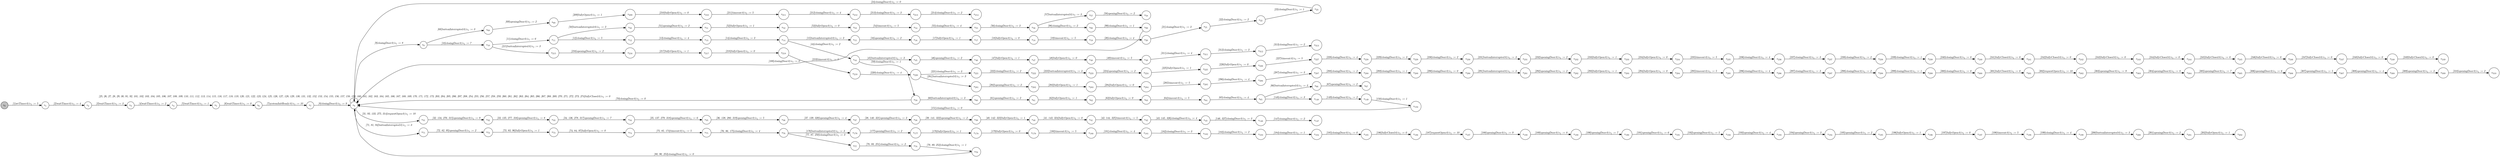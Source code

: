 digraph EFSM{
  graph [rankdir="LR", fontname="Latin Modern Math"];
  node [color="black", fillcolor="white", shape="circle", style="filled", fontname="Latin Modern Math"];
  edge [fontname="Latin Modern Math"];

  s0[fillcolor="gray", label=<s<sub>0</sub>>];
  s1[label=<s<sub>1</sub>>];
  s2[label=<s<sub>2</sub>>];
  s3[label=<s<sub>3</sub>>];
  s4[label=<s<sub>4</sub>>];
  s5[label=<s<sub>5</sub>>];
  s6[label=<s<sub>6</sub>>];
  s7[label=<s<sub>7</sub>>];
  s8[label=<s<sub>8</sub>>];
  s9[label=<s<sub>9</sub>>];
  s10[label=<s<sub>10</sub>>];
  s11[label=<s<sub>11</sub>>];
  s12[label=<s<sub>12</sub>>];
  s13[label=<s<sub>13</sub>>];
  s14[label=<s<sub>14</sub>>];
  s15[label=<s<sub>15</sub>>];
  s16[label=<s<sub>16</sub>>];
  s17[label=<s<sub>17</sub>>];
  s18[label=<s<sub>18</sub>>];
  s19[label=<s<sub>19</sub>>];
  s20[label=<s<sub>20</sub>>];
  s21[label=<s<sub>21</sub>>];
  s22[label=<s<sub>22</sub>>];
  s23[label=<s<sub>23</sub>>];
  s31[label=<s<sub>31</sub>>];
  s32[label=<s<sub>32</sub>>];
  s33[label=<s<sub>33</sub>>];
  s34[label=<s<sub>34</sub>>];
  s35[label=<s<sub>35</sub>>];
  s36[label=<s<sub>36</sub>>];
  s37[label=<s<sub>37</sub>>];
  s38[label=<s<sub>38</sub>>];
  s39[label=<s<sub>39</sub>>];
  s40[label=<s<sub>40</sub>>];
  s41[label=<s<sub>41</sub>>];
  s42[label=<s<sub>42</sub>>];
  s43[label=<s<sub>43</sub>>];
  s44[label=<s<sub>44</sub>>];
  s45[label=<s<sub>45</sub>>];
  s46[label=<s<sub>46</sub>>];
  s47[label=<s<sub>47</sub>>];
  s48[label=<s<sub>48</sub>>];
  s49[label=<s<sub>49</sub>>];
  s50[label=<s<sub>50</sub>>];
  s51[label=<s<sub>51</sub>>];
  s52[label=<s<sub>52</sub>>];
  s53[label=<s<sub>53</sub>>];
  s54[label=<s<sub>54</sub>>];
  s55[label=<s<sub>55</sub>>];
  s56[label=<s<sub>56</sub>>];
  s57[label=<s<sub>57</sub>>];
  s58[label=<s<sub>58</sub>>];
  s59[label=<s<sub>59</sub>>];
  s60[label=<s<sub>60</sub>>];
  s61[label=<s<sub>61</sub>>];
  s62[label=<s<sub>62</sub>>];
  s63[label=<s<sub>63</sub>>];
  s64[label=<s<sub>64</sub>>];
  s65[label=<s<sub>65</sub>>];
  s66[label=<s<sub>66</sub>>];
  s67[label=<s<sub>67</sub>>];
  s68[label=<s<sub>68</sub>>];
  s69[label=<s<sub>69</sub>>];
  s71[label=<s<sub>71</sub>>];
  s72[label=<s<sub>72</sub>>];
  s73[label=<s<sub>73</sub>>];
  s74[label=<s<sub>74</sub>>];
  s75[label=<s<sub>75</sub>>];
  s76[label=<s<sub>76</sub>>];
  s77[label=<s<sub>77</sub>>];
  s78[label=<s<sub>78</sub>>];
  s79[label=<s<sub>79</sub>>];
  s98[label=<s<sub>98</sub>>];
  s99[label=<s<sub>99</sub>>];
  s146[label=<s<sub>146</sub>>];
  s147[label=<s<sub>147</sub>>];
  s148[label=<s<sub>148</sub>>];
  s149[label=<s<sub>149</sub>>];
  s150[label=<s<sub>150</sub>>];
  s176[label=<s<sub>176</sub>>];
  s177[label=<s<sub>177</sub>>];
  s178[label=<s<sub>178</sub>>];
  s179[label=<s<sub>179</sub>>];
  s180[label=<s<sub>180</sub>>];
  s181[label=<s<sub>181</sub>>];
  s182[label=<s<sub>182</sub>>];
  s183[label=<s<sub>183</sub>>];
  s184[label=<s<sub>184</sub>>];
  s185[label=<s<sub>185</sub>>];
  s186[label=<s<sub>186</sub>>];
  s187[label=<s<sub>187</sub>>];
  s188[label=<s<sub>188</sub>>];
  s189[label=<s<sub>189</sub>>];
  s190[label=<s<sub>190</sub>>];
  s191[label=<s<sub>191</sub>>];
  s192[label=<s<sub>192</sub>>];
  s193[label=<s<sub>193</sub>>];
  s194[label=<s<sub>194</sub>>];
  s195[label=<s<sub>195</sub>>];
  s196[label=<s<sub>196</sub>>];
  s197[label=<s<sub>197</sub>>];
  s198[label=<s<sub>198</sub>>];
  s199[label=<s<sub>199</sub>>];
  s200[label=<s<sub>200</sub>>];
  s201[label=<s<sub>201</sub>>];
  s202[label=<s<sub>202</sub>>];
  s209[label=<s<sub>209</sub>>];
  s210[label=<s<sub>210</sub>>];
  s211[label=<s<sub>211</sub>>];
  s212[label=<s<sub>212</sub>>];
  s213[label=<s<sub>213</sub>>];
  s214[label=<s<sub>214</sub>>];
  s215[label=<s<sub>215</sub>>];
  s216[label=<s<sub>216</sub>>];
  s217[label=<s<sub>217</sub>>];
  s218[label=<s<sub>218</sub>>];
  s219[label=<s<sub>219</sub>>];
  s220[label=<s<sub>220</sub>>];
  s221[label=<s<sub>221</sub>>];
  s222[label=<s<sub>222</sub>>];
  s223[label=<s<sub>223</sub>>];
  s224[label=<s<sub>224</sub>>];
  s225[label=<s<sub>225</sub>>];
  s226[label=<s<sub>226</sub>>];
  s227[label=<s<sub>227</sub>>];
  s228[label=<s<sub>228</sub>>];
  s229[label=<s<sub>229</sub>>];
  s230[label=<s<sub>230</sub>>];
  s231[label=<s<sub>231</sub>>];
  s232[label=<s<sub>232</sub>>];
  s233[label=<s<sub>233</sub>>];
  s234[label=<s<sub>234</sub>>];
  s235[label=<s<sub>235</sub>>];
  s236[label=<s<sub>236</sub>>];
  s237[label=<s<sub>237</sub>>];
  s238[label=<s<sub>238</sub>>];
  s239[label=<s<sub>239</sub>>];
  s240[label=<s<sub>240</sub>>];
  s241[label=<s<sub>241</sub>>];
  s242[label=<s<sub>242</sub>>];
  s243[label=<s<sub>243</sub>>];
  s244[label=<s<sub>244</sub>>];
  s245[label=<s<sub>245</sub>>];
  s246[label=<s<sub>246</sub>>];
  s247[label=<s<sub>247</sub>>];
  s248[label=<s<sub>248</sub>>];
  s249[label=<s<sub>249</sub>>];
  s281[label=<s<sub>281</sub>>];
  s282[label=<s<sub>282</sub>>];
  s283[label=<s<sub>283</sub>>];
  s284[label=<s<sub>284</sub>>];
  s285[label=<s<sub>285</sub>>];
  s286[label=<s<sub>286</sub>>];
  s287[label=<s<sub>287</sub>>];
  s288[label=<s<sub>288</sub>>];
  s289[label=<s<sub>289</sub>>];
  s290[label=<s<sub>290</sub>>];
  s291[label=<s<sub>291</sub>>];
  s292[label=<s<sub>292</sub>>];
  s293[label=<s<sub>293</sub>>];
  s294[label=<s<sub>294</sub>>];
  s295[label=<s<sub>295</sub>>];
  s296[label=<s<sub>296</sub>>];
  s297[label=<s<sub>297</sub>>];
  s298[label=<s<sub>298</sub>>];
  s299[label=<s<sub>299</sub>>];
  s300[label=<s<sub>300</sub>>];
  s301[label=<s<sub>301</sub>>];
  s302[label=<s<sub>302</sub>>];
  s303[label=<s<sub>303</sub>>];
  s304[label=<s<sub>304</sub>>];
  s305[label=<s<sub>305</sub>>];
  s306[label=<s<sub>306</sub>>];
  s307[label=<s<sub>307</sub>>];
  s308[label=<s<sub>308</sub>>];
  s309[label=<s<sub>309</sub>>];
  s310[label=<s<sub>310</sub>>];
  s311[label=<s<sub>311</sub>>];
  s312[label=<s<sub>312</sub>>];
  s313[label=<s<sub>313</sub>>];

  s0->s1[label=<<i> [1]setTimer:0/o<sub>1</sub> := 5</i>>];
  s1->s2[label=<<i> [2]waitTimer:0/o<sub>1</sub> := 4</i>>];
  s2->s3[label=<<i> [3]waitTimer:0/o<sub>1</sub> := 3</i>>];
  s3->s4[label=<<i> [4]waitTimer:0/o<sub>1</sub> := 2</i>>];
  s4->s5[label=<<i> [5]waitTimer:0/o<sub>1</sub> := 1</i>>];
  s5->s6[label=<<i> [6]waitTimer:0/o<sub>1</sub> := 0</i>>];
  s6->s7[label=<<i> [7]systemInitReady:0/o<sub>1</sub> := 10</i>>];
  s7->s8[label=<<i> [8]closingDoor:0/o<sub>1</sub> := 9</i>>];
  s8->s9[label=<<i> [9]closingDoor:0/o<sub>1</sub> := 8</i>>];
  s9->s10[label=<<i> [10]closingDoor:0/o<sub>1</sub> := 7</i>>];
  s10->s11[label=<<i> [11]closingDoor:0/o<sub>1</sub> := 6</i>>];
  s11->s12[label=<<i> [12]closingDoor:0/o<sub>1</sub> := 5</i>>];
  s12->s13[label=<<i> [13]closingDoor:0/o<sub>1</sub> := 4</i>>];
  s13->s14[label=<<i> [14]closingDoor:0/o<sub>1</sub> := 3</i>>];
  s14->s15[label=<<i> [15]buttonInterrupted:0/o<sub>1</sub> := 3</i>>];
  s15->s16[label=<<i> [16]openingDoor:0/o<sub>1</sub> := 2</i>>];
  s16->s17[label=<<i> [17]fullyOpen:0/o<sub>1</sub> := 1</i>>];
  s17->s18[label=<<i> [18]fullyOpen:0/o<sub>1</sub> := 0</i>>];
  s18->s19[label=<<i> [19]timeout:0/o<sub>1</sub> := 5</i>>];
  s19->s20[label=<<i> [20]closingDoor:0/o<sub>1</sub> := 4</i>>];
  s20->s21[label=<<i> [21]closingDoor:0/o<sub>1</sub> := 3</i>>];
  s21->s22[label=<<i> [22]closingDoor:0/o<sub>1</sub> := 2</i>>];
  s22->s23[label=<<i> [23]closingDoor:0/o<sub>1</sub> := 1</i>>];
  s23->s8[label=<<i> [24]closingDoor:0/o<sub>1</sub> := 0</i>>];
  s14->s44[label=<<i> [44]closingDoor:0/o<sub>1</sub> := 2</i>>];
  s44->s45[label=<<i> [45]buttonInterrupted:0/o<sub>1</sub> := 3</i>>];
  s45->s46[label=<<i> [46]openingDoor:0/o<sub>1</sub> := 2</i>>];
  s46->s47[label=<<i> [47]fullyOpen:0/o<sub>1</sub> := 1</i>>];
  s47->s48[label=<<i> [48]fullyOpen:0/o<sub>1</sub> := 0</i>>];
  s48->s49[label=<<i> [49]timeout:0/o<sub>1</sub> := 5</i>>];
  s11->s50[label=<<i> [50]buttonInterrupted:0/o<sub>1</sub> := 3</i>>];
  s50->s51[label=<<i> [51]openingDoor:0/o<sub>1</sub> := 2</i>>];
  s51->s52[label=<<i> [52]fullyOpen:0/o<sub>1</sub> := 1</i>>];
  s52->s53[label=<<i> [53]fullyOpen:0/o<sub>1</sub> := 0</i>>];
  s53->s54[label=<<i> [54]timeout:0/o<sub>1</sub> := 5</i>>];
  s54->s55[label=<<i> [55]closingDoor:0/o<sub>1</sub> := 4</i>>];
  s55->s56[label=<<i> [56]closingDoor:0/o<sub>1</sub> := 3</i>>];
  s56->s57[label=<<i> [57]buttonInterrupted:0/o<sub>1</sub> := 3</i>>];
  s57->s58[label=<<i> [58]openingDoor:0/o<sub>1</sub> := 2</i>>];
  s44->s59[label=<<i> [59]closingDoor:0/o<sub>1</sub> := 1</i>>];
  s59->s60[label=<<i> [60]buttonInterrupted:0/o<sub>1</sub> := 3</i>>];
  s60->s61[label=<<i> [61]openingDoor:0/o<sub>1</sub> := 2</i>>];
  s61->s62[label=<<i> [62]fullyOpen:0/o<sub>1</sub> := 1</i>>];
  s62->s63[label=<<i> [63]fullyOpen:0/o<sub>1</sub> := 0</i>>];
  s63->s64[label=<<i> [64]timeout:0/o<sub>1</sub> := 5</i>>];
  s64->s65[label=<<i> [65]closingDoor:0/o<sub>1</sub> := 4</i>>];
  s65->s66[label=<<i> [66]buttonInterrupted:0/o<sub>1</sub> := 3</i>>];
  s66->s67[label=<<i> [67]openingDoor:0/o<sub>1</sub> := 2</i>>];
  s9->s68[label=<<i> [68]buttonInterrupted:0/o<sub>1</sub> := 3</i>>];
  s68->s69[label=<<i> [69]openingDoor:0/o<sub>1</sub> := 2</i>>];
  s59->s8[label=<<i> [70]closingDoor:0/o<sub>1</sub> := 0</i>>];
  s8->s71[label=<<i> [71, 81, 94]buttonInterrupted:0/o<sub>1</sub> := 3</i>>];
  s71->s72[label=<<i> [72, 82, 95]openingDoor:0/o<sub>1</sub> := 2</i>>];
  s72->s73[label=<<i> [73, 83, 96]fullyOpen:0/o<sub>1</sub> := 1</i>>];
  s73->s74[label=<<i> [74, 84, 97]fullyOpen:0/o<sub>1</sub> := 0</i>>];
  s56->s98[label=<<i> [98]closingDoor:0/o<sub>1</sub> := 2</i>>];
  s98->s99[label=<<i> [99]closingDoor:0/o<sub>1</sub> := 1</i>>];
  s99->s8[label=<<i> [100]closingDoor:0/o<sub>1</sub> := 0</i>>];
  s36->s37[label=<<i> [37, 139, 320]openingDoor:0/o<sub>1</sub> := 4</i>>];
  s37->s38[label=<<i> [38, 140, 321]openingDoor:0/o<sub>1</sub> := 3</i>>];
  s38->s39[label=<<i> [39, 141, 322]openingDoor:0/o<sub>1</sub> := 2</i>>];
  s39->s40[label=<<i> [40, 142, 323]fullyOpen:0/o<sub>1</sub> := 1</i>>];
  s40->s41[label=<<i> [41, 143, 324]fullyOpen:0/o<sub>1</sub> := 0</i>>];
  s41->s42[label=<<i> [42, 144, 325]timeout:0/o<sub>1</sub> := 5</i>>];
  s42->s43[label=<<i> [43, 145, 326]closingDoor:0/o<sub>1</sub> := 4</i>>];
  s43->s146[label=<<i> [146, 327]closingDoor:0/o<sub>1</sub> := 3</i>>];
  s146->s147[label=<<i> [147]closingDoor:0/o<sub>1</sub> := 2</i>>];
  s65->s148[label=<<i> [148]closingDoor:0/o<sub>1</sub> := 3</i>>];
  s148->s149[label=<<i> [149]closingDoor:0/o<sub>1</sub> := 2</i>>];
  s149->s150[label=<<i> [150]closingDoor:0/o<sub>1</sub> := 1</i>>];
  s150->s8[label=<<i> [151]closingDoor:0/o<sub>1</sub> := 0</i>>];
  s8->s8[label=<<i> [25, 26, 27, 28, 29, 30, 91, 92, 101, 102, 103, 104, 105, 106, 107, 108, 109, 110, 111, 112, 113, 114, 115, 116, 117, 118, 119, 120, 121, 122, 123, 124, 125, 126, 127, 128, 129, 130, 131, 132, 152, 153, 154, 155, 156, 157, 158, 159, 160, 161, 162, 163, 164, 165, 166, 167, 168, 169, 170, 171, 172, 173, 203, 204, 205, 206, 207, 208, 254, 255, 256, 257, 258, 259, 260, 261, 262, 263, 264, 265, 266, 267, 268, 269, 270, 271, 272, 273, 274]fullyClosed:0/o<sub>1</sub> := 0</i>>];
  s74->s75[label=<<i> [75, 85, 174]timeout:0/o<sub>1</sub> := 5</i>>];
  s75->s76[label=<<i> [76, 86, 175]closingDoor:0/o<sub>1</sub> := 4</i>>];
  s76->s176[label=<<i> [176]buttonInterrupted:0/o<sub>1</sub> := 3</i>>];
  s176->s177[label=<<i> [177]openingDoor:0/o<sub>1</sub> := 2</i>>];
  s177->s178[label=<<i> [178]fullyOpen:0/o<sub>1</sub> := 1</i>>];
  s178->s179[label=<<i> [179]fullyOpen:0/o<sub>1</sub> := 0</i>>];
  s179->s180[label=<<i> [180]timeout:0/o<sub>1</sub> := 5</i>>];
  s180->s181[label=<<i> [181]closingDoor:0/o<sub>1</sub> := 4</i>>];
  s181->s182[label=<<i> [182]closingDoor:0/o<sub>1</sub> := 3</i>>];
  s182->s183[label=<<i> [183]closingDoor:0/o<sub>1</sub> := 2</i>>];
  s183->s184[label=<<i> [184]closingDoor:0/o<sub>1</sub> := 1</i>>];
  s184->s185[label=<<i> [185]closingDoor:0/o<sub>1</sub> := 0</i>>];
  s185->s186[label=<<i> [186]fullyClosed:0/o<sub>1</sub> := 0</i>>];
  s186->s187[label=<<i> [187]requestOpen:0/o<sub>1</sub> := 10</i>>];
  s187->s188[label=<<i> [188]openingDoor:0/o<sub>1</sub> := 9</i>>];
  s188->s189[label=<<i> [189]openingDoor:0/o<sub>1</sub> := 8</i>>];
  s189->s190[label=<<i> [190]openingDoor:0/o<sub>1</sub> := 7</i>>];
  s190->s191[label=<<i> [191]openingDoor:0/o<sub>1</sub> := 6</i>>];
  s191->s192[label=<<i> [192]openingDoor:0/o<sub>1</sub> := 5</i>>];
  s192->s193[label=<<i> [193]openingDoor:0/o<sub>1</sub> := 4</i>>];
  s193->s194[label=<<i> [194]openingDoor:0/o<sub>1</sub> := 3</i>>];
  s194->s195[label=<<i> [195]openingDoor:0/o<sub>1</sub> := 2</i>>];
  s195->s196[label=<<i> [196]fullyOpen:0/o<sub>1</sub> := 1</i>>];
  s196->s197[label=<<i> [197]fullyOpen:0/o<sub>1</sub> := 0</i>>];
  s197->s198[label=<<i> [198]timeout:0/o<sub>1</sub> := 5</i>>];
  s198->s199[label=<<i> [199]closingDoor:0/o<sub>1</sub> := 4</i>>];
  s199->s200[label=<<i> [200]buttonInterrupted:0/o<sub>1</sub> := 3</i>>];
  s200->s201[label=<<i> [201]openingDoor:0/o<sub>1</sub> := 2</i>>];
  s201->s202[label=<<i> [202]fullyOpen:0/o<sub>1</sub> := 1</i>>];
  s69->s209[label=<<i> [209]fullyOpen:0/o<sub>1</sub> := 1</i>>];
  s209->s210[label=<<i> [210]fullyOpen:0/o<sub>1</sub> := 0</i>>];
  s210->s211[label=<<i> [211]timeout:0/o<sub>1</sub> := 5</i>>];
  s211->s212[label=<<i> [212]closingDoor:0/o<sub>1</sub> := 4</i>>];
  s212->s213[label=<<i> [213]closingDoor:0/o<sub>1</sub> := 3</i>>];
  s213->s214[label=<<i> [214]closingDoor:0/o<sub>1</sub> := 2</i>>];
  s10->s215[label=<<i> [215]buttonInterrupted:0/o<sub>1</sub> := 3</i>>];
  s215->s216[label=<<i> [216]openingDoor:0/o<sub>1</sub> := 2</i>>];
  s216->s217[label=<<i> [217]fullyOpen:0/o<sub>1</sub> := 1</i>>];
  s217->s218[label=<<i> [218]fullyOpen:0/o<sub>1</sub> := 0</i>>];
  s218->s219[label=<<i> [219]timeout:0/o<sub>1</sub> := 5</i>>];
  s219->s220[label=<<i> [220]closingDoor:0/o<sub>1</sub> := 4</i>>];
  s220->s221[label=<<i> [221]closingDoor:0/o<sub>1</sub> := 3</i>>];
  s221->s222[label=<<i> [222]closingDoor:0/o<sub>1</sub> := 2</i>>];
  s222->s223[label=<<i> [223]buttonInterrupted:0/o<sub>1</sub> := 3</i>>];
  s223->s224[label=<<i> [224]openingDoor:0/o<sub>1</sub> := 2</i>>];
  s224->s225[label=<<i> [225]fullyOpen:0/o<sub>1</sub> := 1</i>>];
  s225->s226[label=<<i> [226]fullyOpen:0/o<sub>1</sub> := 0</i>>];
  s226->s227[label=<<i> [227]timeout:0/o<sub>1</sub> := 5</i>>];
  s227->s228[label=<<i> [228]closingDoor:0/o<sub>1</sub> := 4</i>>];
  s228->s229[label=<<i> [229]closingDoor:0/o<sub>1</sub> := 3</i>>];
  s229->s230[label=<<i> [230]closingDoor:0/o<sub>1</sub> := 2</i>>];
  s230->s231[label=<<i> [231]buttonInterrupted:0/o<sub>1</sub> := 3</i>>];
  s231->s232[label=<<i> [232]openingDoor:0/o<sub>1</sub> := 2</i>>];
  s232->s233[label=<<i> [233]fullyOpen:0/o<sub>1</sub> := 1</i>>];
  s233->s234[label=<<i> [234]fullyOpen:0/o<sub>1</sub> := 0</i>>];
  s234->s235[label=<<i> [235]timeout:0/o<sub>1</sub> := 5</i>>];
  s235->s236[label=<<i> [236]closingDoor:0/o<sub>1</sub> := 4</i>>];
  s236->s237[label=<<i> [237]closingDoor:0/o<sub>1</sub> := 3</i>>];
  s237->s238[label=<<i> [238]closingDoor:0/o<sub>1</sub> := 2</i>>];
  s238->s239[label=<<i> [239]closingDoor:0/o<sub>1</sub> := 1</i>>];
  s239->s240[label=<<i> [240]closingDoor:0/o<sub>1</sub> := 0</i>>];
  s240->s241[label=<<i> [241]fullyClosed:0/o<sub>1</sub> := 0</i>>];
  s241->s242[label=<<i> [242]fullyClosed:0/o<sub>1</sub> := 0</i>>];
  s242->s243[label=<<i> [243]fullyClosed:0/o<sub>1</sub> := 0</i>>];
  s243->s244[label=<<i> [244]fullyClosed:0/o<sub>1</sub> := 0</i>>];
  s244->s245[label=<<i> [245]fullyClosed:0/o<sub>1</sub> := 0</i>>];
  s245->s246[label=<<i> [246]fullyClosed:0/o<sub>1</sub> := 0</i>>];
  s246->s247[label=<<i> [247]fullyClosed:0/o<sub>1</sub> := 0</i>>];
  s247->s248[label=<<i> [248]fullyClosed:0/o<sub>1</sub> := 0</i>>];
  s248->s249[label=<<i> [249]fullyClosed:0/o<sub>1</sub> := 0</i>>];
  s76->s77[label=<<i> [77, 87, 250]closingDoor:0/o<sub>1</sub> := 3</i>>];
  s77->s78[label=<<i> [78, 88, 251]closingDoor:0/o<sub>1</sub> := 2</i>>];
  s78->s79[label=<<i> [79, 89, 252]closingDoor:0/o<sub>1</sub> := 1</i>>];
  s79->s8[label=<<i> [80, 90, 253]closingDoor:0/o<sub>1</sub> := 0</i>>];
  s8->s31[label=<<i> [31, 93, 133, 275, 314]requestOpen:0/o<sub>1</sub> := 10</i>>];
  s220->s281[label=<<i> [281]buttonInterrupted:0/o<sub>1</sub> := 3</i>>];
  s281->s282[label=<<i> [282]openingDoor:0/o<sub>1</sub> := 2</i>>];
  s282->s283[label=<<i> [283]fullyOpen:0/o<sub>1</sub> := 1</i>>];
  s283->s284[label=<<i> [284]fullyOpen:0/o<sub>1</sub> := 0</i>>];
  s284->s285[label=<<i> [285]timeout:0/o<sub>1</sub> := 5</i>>];
  s285->s286[label=<<i> [286]closingDoor:0/o<sub>1</sub> := 4</i>>];
  s286->s287[label=<<i> [287]closingDoor:0/o<sub>1</sub> := 3</i>>];
  s287->s288[label=<<i> [288]closingDoor:0/o<sub>1</sub> := 2</i>>];
  s288->s289[label=<<i> [289]closingDoor:0/o<sub>1</sub> := 1</i>>];
  s289->s290[label=<<i> [290]closingDoor:0/o<sub>1</sub> := 0</i>>];
  s290->s291[label=<<i> [291]buttonInterrupted:0/o<sub>1</sub> := 3</i>>];
  s291->s292[label=<<i> [292]openingDoor:0/o<sub>1</sub> := 2</i>>];
  s292->s293[label=<<i> [293]fullyOpen:0/o<sub>1</sub> := 1</i>>];
  s293->s294[label=<<i> [294]fullyOpen:0/o<sub>1</sub> := 0</i>>];
  s294->s295[label=<<i> [295]timeout:0/o<sub>1</sub> := 5</i>>];
  s295->s296[label=<<i> [296]closingDoor:0/o<sub>1</sub> := 4</i>>];
  s296->s297[label=<<i> [297]closingDoor:0/o<sub>1</sub> := 3</i>>];
  s297->s298[label=<<i> [298]closingDoor:0/o<sub>1</sub> := 2</i>>];
  s298->s299[label=<<i> [299]closingDoor:0/o<sub>1</sub> := 1</i>>];
  s299->s300[label=<<i> [300]closingDoor:0/o<sub>1</sub> := 0</i>>];
  s300->s301[label=<<i> [301]fullyClosed:0/o<sub>1</sub> := 0</i>>];
  s301->s302[label=<<i> [302]requestOpen:0/o<sub>1</sub> := 10</i>>];
  s302->s303[label=<<i> [303]openingDoor:0/o<sub>1</sub> := 9</i>>];
  s303->s304[label=<<i> [304]openingDoor:0/o<sub>1</sub> := 8</i>>];
  s304->s305[label=<<i> [305]openingDoor:0/o<sub>1</sub> := 7</i>>];
  s305->s306[label=<<i> [306]openingDoor:0/o<sub>1</sub> := 6</i>>];
  s306->s307[label=<<i> [307]openingDoor:0/o<sub>1</sub> := 5</i>>];
  s307->s308[label=<<i> [308]openingDoor:0/o<sub>1</sub> := 4</i>>];
  s308->s309[label=<<i> [309]openingDoor:0/o<sub>1</sub> := 3</i>>];
  s309->s310[label=<<i> [310]openingDoor:0/o<sub>1</sub> := 2</i>>];
  s49->s311[label=<<i> [311]closingDoor:0/o<sub>1</sub> := 4</i>>];
  s311->s312[label=<<i> [312]closingDoor:0/o<sub>1</sub> := 3</i>>];
  s312->s313[label=<<i> [313]closingDoor:0/o<sub>1</sub> := 2</i>>];
  s31->s32[label=<<i> [32, 134, 276, 315]openingDoor:0/o<sub>1</sub> := 9</i>>];
  s32->s33[label=<<i> [33, 135, 277, 316]openingDoor:0/o<sub>1</sub> := 8</i>>];
  s33->s34[label=<<i> [34, 136, 278, 317]openingDoor:0/o<sub>1</sub> := 7</i>>];
  s34->s35[label=<<i> [35, 137, 279, 318]openingDoor:0/o<sub>1</sub> := 6</i>>];
  s35->s36[label=<<i> [36, 138, 280, 319]openingDoor:0/o<sub>1</sub> := 5</i>>];
}